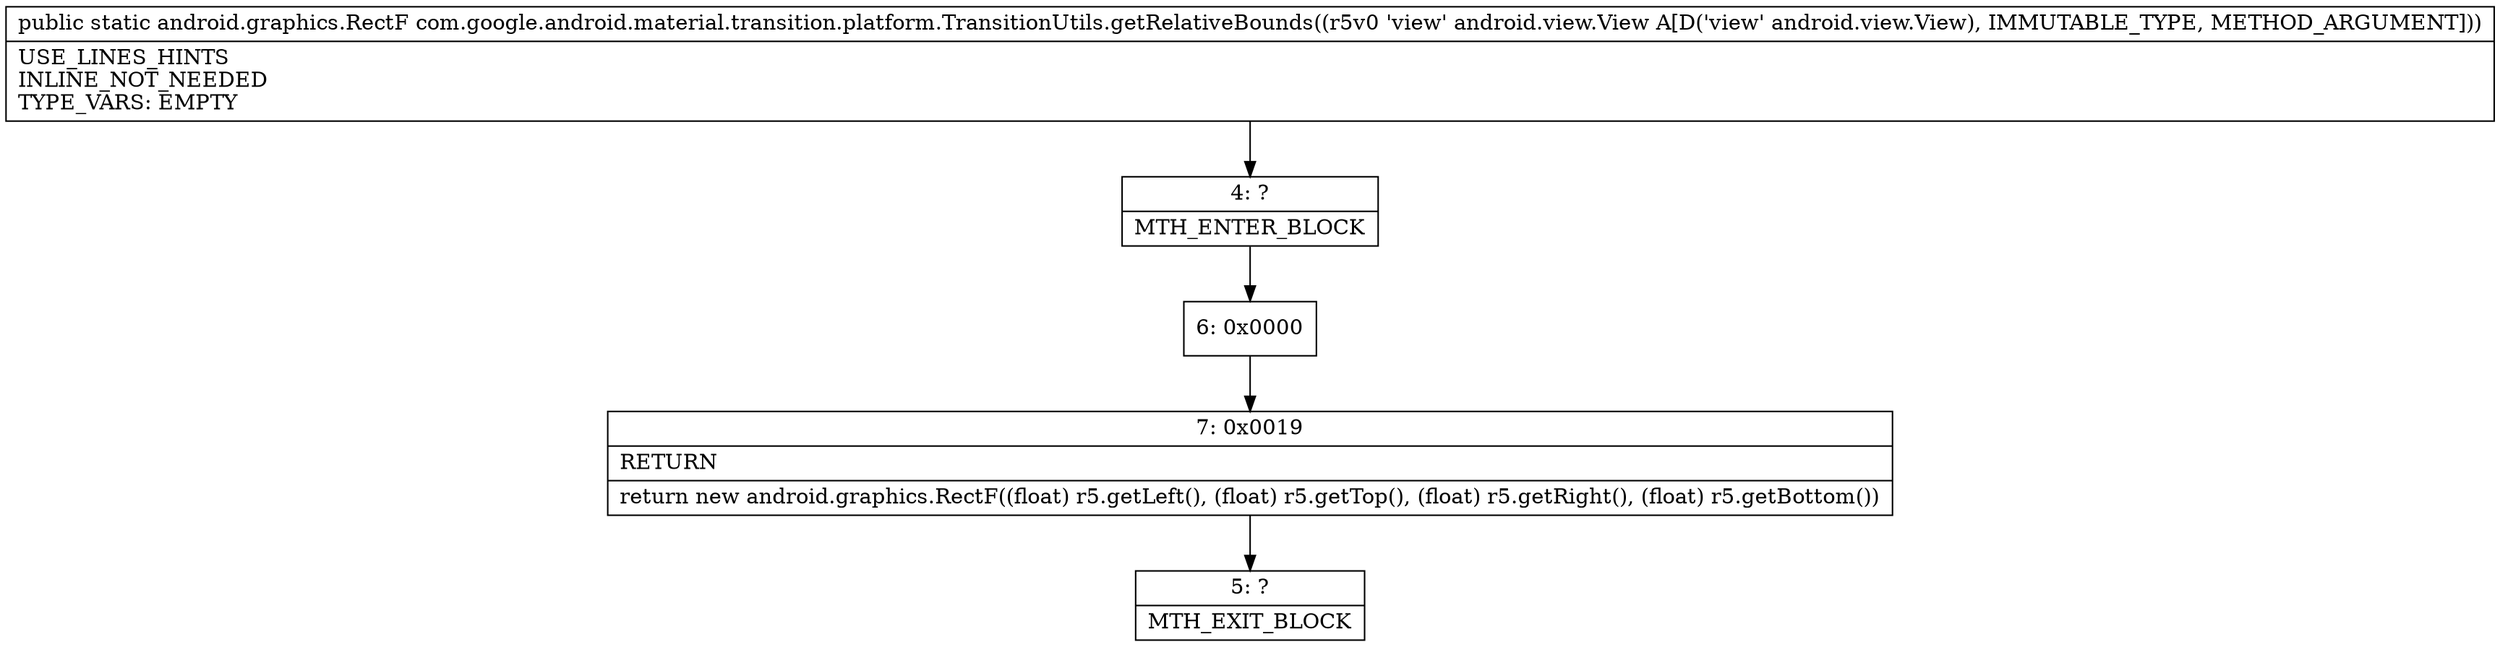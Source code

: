 digraph "CFG forcom.google.android.material.transition.platform.TransitionUtils.getRelativeBounds(Landroid\/view\/View;)Landroid\/graphics\/RectF;" {
Node_4 [shape=record,label="{4\:\ ?|MTH_ENTER_BLOCK\l}"];
Node_6 [shape=record,label="{6\:\ 0x0000}"];
Node_7 [shape=record,label="{7\:\ 0x0019|RETURN\l|return new android.graphics.RectF((float) r5.getLeft(), (float) r5.getTop(), (float) r5.getRight(), (float) r5.getBottom())\l}"];
Node_5 [shape=record,label="{5\:\ ?|MTH_EXIT_BLOCK\l}"];
MethodNode[shape=record,label="{public static android.graphics.RectF com.google.android.material.transition.platform.TransitionUtils.getRelativeBounds((r5v0 'view' android.view.View A[D('view' android.view.View), IMMUTABLE_TYPE, METHOD_ARGUMENT]))  | USE_LINES_HINTS\lINLINE_NOT_NEEDED\lTYPE_VARS: EMPTY\l}"];
MethodNode -> Node_4;Node_4 -> Node_6;
Node_6 -> Node_7;
Node_7 -> Node_5;
}

